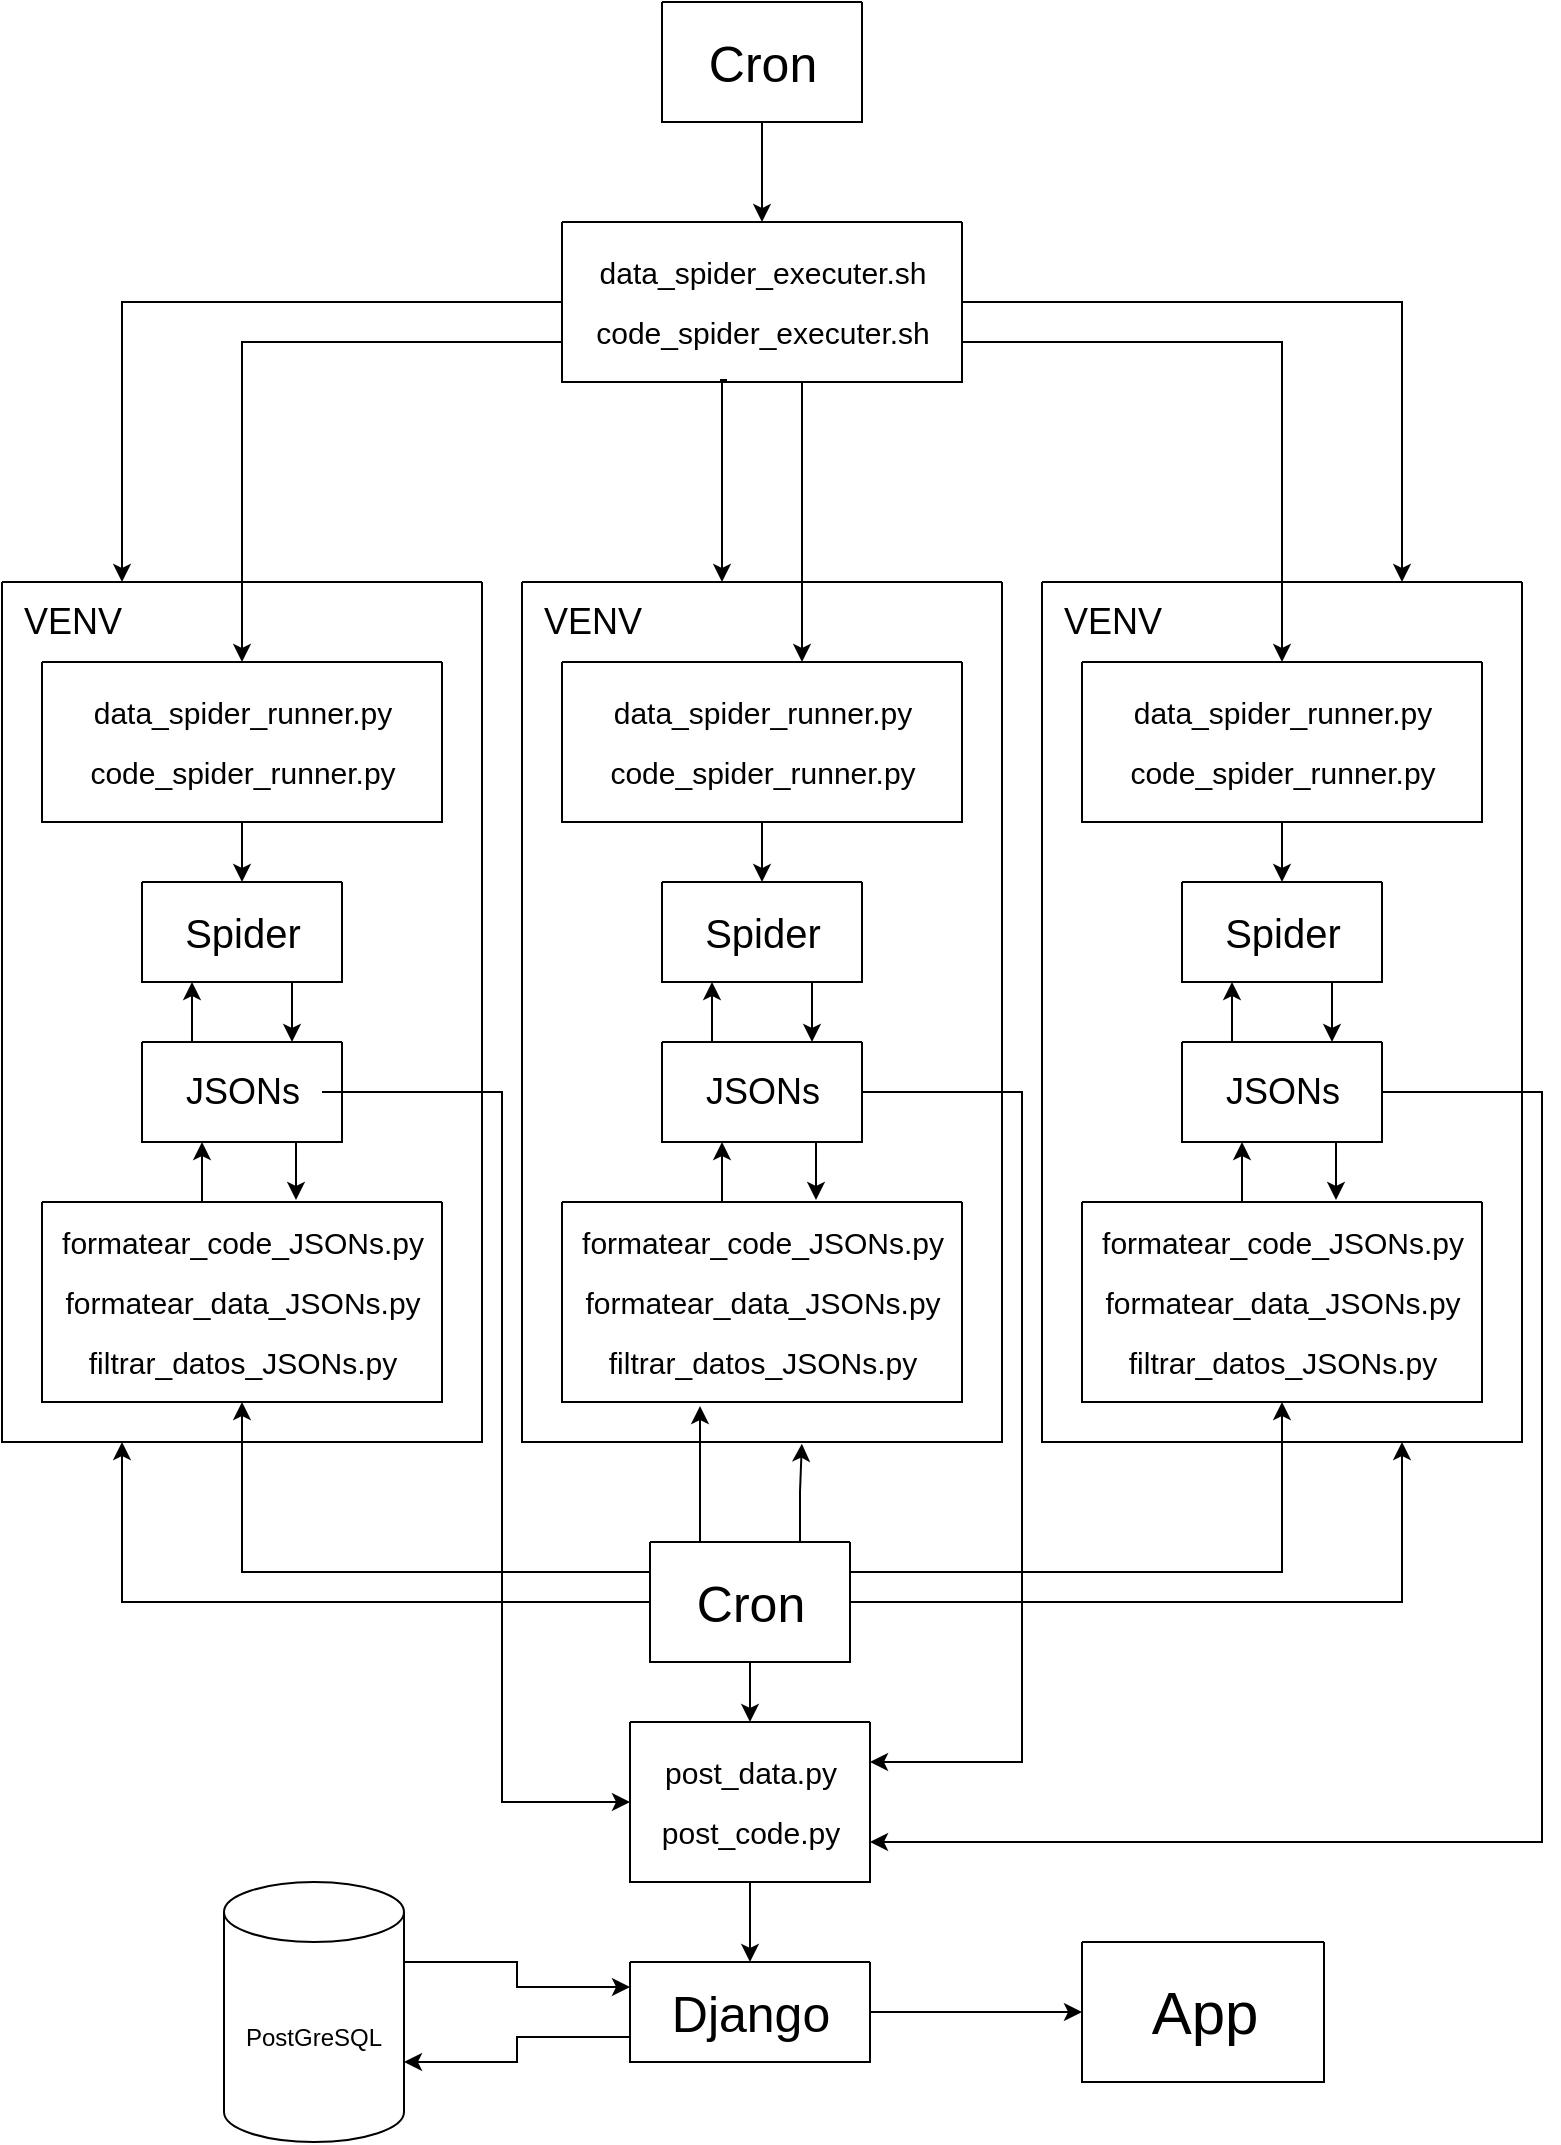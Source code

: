 <mxfile version="21.6.5" type="device">
  <diagram name="Página-1" id="K_YTZzrowmz89OmNlf6y">
    <mxGraphModel dx="1194" dy="752" grid="1" gridSize="10" guides="1" tooltips="1" connect="1" arrows="1" fold="1" page="1" pageScale="1" pageWidth="827" pageHeight="1169" math="0" shadow="0">
      <root>
        <mxCell id="0" />
        <mxCell id="1" parent="0" />
        <mxCell id="hUBGKE-LYDCxL3Ye9ySd-1" value="" style="swimlane;startSize=0;" vertex="1" parent="1">
          <mxGeometry x="29" y="300" width="240" height="430" as="geometry" />
        </mxCell>
        <mxCell id="hUBGKE-LYDCxL3Ye9ySd-7" style="edgeStyle=orthogonalEdgeStyle;rounded=0;orthogonalLoop=1;jettySize=auto;html=1;exitX=0.75;exitY=1;exitDx=0;exitDy=0;entryX=0.75;entryY=0;entryDx=0;entryDy=0;" edge="1" parent="hUBGKE-LYDCxL3Ye9ySd-1" source="hUBGKE-LYDCxL3Ye9ySd-2" target="hUBGKE-LYDCxL3Ye9ySd-5">
          <mxGeometry relative="1" as="geometry" />
        </mxCell>
        <mxCell id="hUBGKE-LYDCxL3Ye9ySd-2" value="" style="swimlane;startSize=0;" vertex="1" parent="hUBGKE-LYDCxL3Ye9ySd-1">
          <mxGeometry x="70" y="150" width="100" height="50" as="geometry" />
        </mxCell>
        <mxCell id="hUBGKE-LYDCxL3Ye9ySd-4" value="Spider" style="text;html=1;align=center;verticalAlign=middle;resizable=0;points=[];autosize=1;strokeColor=none;fillColor=none;fontSize=20;labelBackgroundColor=none;" vertex="1" parent="hUBGKE-LYDCxL3Ye9ySd-2">
          <mxGeometry x="10" y="5" width="80" height="40" as="geometry" />
        </mxCell>
        <mxCell id="hUBGKE-LYDCxL3Ye9ySd-8" style="edgeStyle=orthogonalEdgeStyle;rounded=0;orthogonalLoop=1;jettySize=auto;html=1;exitX=0.25;exitY=0;exitDx=0;exitDy=0;entryX=0.25;entryY=1;entryDx=0;entryDy=0;" edge="1" parent="hUBGKE-LYDCxL3Ye9ySd-1" source="hUBGKE-LYDCxL3Ye9ySd-5" target="hUBGKE-LYDCxL3Ye9ySd-2">
          <mxGeometry relative="1" as="geometry" />
        </mxCell>
        <mxCell id="hUBGKE-LYDCxL3Ye9ySd-5" value="" style="swimlane;startSize=0;" vertex="1" parent="hUBGKE-LYDCxL3Ye9ySd-1">
          <mxGeometry x="70" y="230" width="100" height="50" as="geometry" />
        </mxCell>
        <mxCell id="hUBGKE-LYDCxL3Ye9ySd-6" value="JSONs" style="text;html=1;align=center;verticalAlign=middle;resizable=0;points=[];autosize=1;strokeColor=none;fillColor=none;fontSize=18;" vertex="1" parent="hUBGKE-LYDCxL3Ye9ySd-5">
          <mxGeometry x="10" y="5" width="80" height="40" as="geometry" />
        </mxCell>
        <mxCell id="hUBGKE-LYDCxL3Ye9ySd-15" style="edgeStyle=orthogonalEdgeStyle;rounded=0;orthogonalLoop=1;jettySize=auto;html=1;entryX=0.5;entryY=0;entryDx=0;entryDy=0;" edge="1" parent="hUBGKE-LYDCxL3Ye9ySd-1" source="hUBGKE-LYDCxL3Ye9ySd-9" target="hUBGKE-LYDCxL3Ye9ySd-2">
          <mxGeometry relative="1" as="geometry" />
        </mxCell>
        <mxCell id="hUBGKE-LYDCxL3Ye9ySd-9" value="" style="swimlane;startSize=0;" vertex="1" parent="hUBGKE-LYDCxL3Ye9ySd-1">
          <mxGeometry x="20" y="40" width="200" height="80" as="geometry" />
        </mxCell>
        <mxCell id="hUBGKE-LYDCxL3Ye9ySd-11" value="code_spider_runner.py" style="text;html=1;align=center;verticalAlign=middle;resizable=0;points=[];autosize=1;strokeColor=none;fillColor=none;fontSize=15;" vertex="1" parent="hUBGKE-LYDCxL3Ye9ySd-9">
          <mxGeometry x="15" y="40" width="170" height="30" as="geometry" />
        </mxCell>
        <mxCell id="hUBGKE-LYDCxL3Ye9ySd-10" value="data_spider_runner.py" style="text;html=1;align=center;verticalAlign=middle;resizable=0;points=[];autosize=1;strokeColor=none;fillColor=none;fontSize=15;" vertex="1" parent="hUBGKE-LYDCxL3Ye9ySd-9">
          <mxGeometry x="15" y="10" width="170" height="30" as="geometry" />
        </mxCell>
        <mxCell id="hUBGKE-LYDCxL3Ye9ySd-16" value="&lt;div style=&quot;font-size: 18px;&quot;&gt;VENV&lt;/div&gt;" style="text;html=1;align=center;verticalAlign=middle;resizable=0;points=[];autosize=1;strokeColor=none;fillColor=none;fontSize=18;" vertex="1" parent="hUBGKE-LYDCxL3Ye9ySd-1">
          <mxGeometry width="70" height="40" as="geometry" />
        </mxCell>
        <mxCell id="hUBGKE-LYDCxL3Ye9ySd-25" style="edgeStyle=orthogonalEdgeStyle;rounded=0;orthogonalLoop=1;jettySize=auto;html=1;" edge="1" parent="1" source="hUBGKE-LYDCxL3Ye9ySd-17">
          <mxGeometry relative="1" as="geometry">
            <mxPoint x="129" y="580" as="targetPoint" />
            <Array as="points">
              <mxPoint x="129" y="580" />
            </Array>
          </mxGeometry>
        </mxCell>
        <mxCell id="hUBGKE-LYDCxL3Ye9ySd-17" value="" style="swimlane;startSize=0;" vertex="1" parent="1">
          <mxGeometry x="49" y="610" width="200" height="100" as="geometry" />
        </mxCell>
        <mxCell id="hUBGKE-LYDCxL3Ye9ySd-18" value="formatear_code_JSONs.py" style="text;html=1;align=center;verticalAlign=middle;resizable=0;points=[];autosize=1;strokeColor=none;fillColor=none;fontSize=15;" vertex="1" parent="hUBGKE-LYDCxL3Ye9ySd-17">
          <mxGeometry y="5" width="200" height="30" as="geometry" />
        </mxCell>
        <mxCell id="hUBGKE-LYDCxL3Ye9ySd-19" value="formatear_data_JSONs.py" style="text;html=1;align=center;verticalAlign=middle;resizable=0;points=[];autosize=1;strokeColor=none;fillColor=none;fontSize=15;" vertex="1" parent="hUBGKE-LYDCxL3Ye9ySd-17">
          <mxGeometry y="35" width="200" height="30" as="geometry" />
        </mxCell>
        <mxCell id="hUBGKE-LYDCxL3Ye9ySd-20" value="filtrar_datos_JSONs.py" style="text;html=1;align=center;verticalAlign=middle;resizable=0;points=[];autosize=1;strokeColor=none;fillColor=none;fontSize=15;" vertex="1" parent="hUBGKE-LYDCxL3Ye9ySd-17">
          <mxGeometry x="15" y="65" width="170" height="30" as="geometry" />
        </mxCell>
        <mxCell id="hUBGKE-LYDCxL3Ye9ySd-23" style="edgeStyle=orthogonalEdgeStyle;rounded=0;orthogonalLoop=1;jettySize=auto;html=1;exitX=0.75;exitY=1;exitDx=0;exitDy=0;entryX=0.635;entryY=-0.01;entryDx=0;entryDy=0;entryPerimeter=0;" edge="1" parent="1" source="hUBGKE-LYDCxL3Ye9ySd-5" target="hUBGKE-LYDCxL3Ye9ySd-17">
          <mxGeometry relative="1" as="geometry" />
        </mxCell>
        <mxCell id="hUBGKE-LYDCxL3Ye9ySd-26" value="" style="swimlane;startSize=0;" vertex="1" parent="1">
          <mxGeometry x="289" y="300" width="240" height="430" as="geometry" />
        </mxCell>
        <mxCell id="hUBGKE-LYDCxL3Ye9ySd-27" style="edgeStyle=orthogonalEdgeStyle;rounded=0;orthogonalLoop=1;jettySize=auto;html=1;exitX=0.75;exitY=1;exitDx=0;exitDy=0;entryX=0.75;entryY=0;entryDx=0;entryDy=0;" edge="1" parent="hUBGKE-LYDCxL3Ye9ySd-26" source="hUBGKE-LYDCxL3Ye9ySd-28" target="hUBGKE-LYDCxL3Ye9ySd-31">
          <mxGeometry relative="1" as="geometry" />
        </mxCell>
        <mxCell id="hUBGKE-LYDCxL3Ye9ySd-28" value="" style="swimlane;startSize=0;" vertex="1" parent="hUBGKE-LYDCxL3Ye9ySd-26">
          <mxGeometry x="70" y="150" width="100" height="50" as="geometry" />
        </mxCell>
        <mxCell id="hUBGKE-LYDCxL3Ye9ySd-29" value="Spider" style="text;html=1;align=center;verticalAlign=middle;resizable=0;points=[];autosize=1;strokeColor=none;fillColor=none;fontSize=20;labelBackgroundColor=none;" vertex="1" parent="hUBGKE-LYDCxL3Ye9ySd-28">
          <mxGeometry x="10" y="5" width="80" height="40" as="geometry" />
        </mxCell>
        <mxCell id="hUBGKE-LYDCxL3Ye9ySd-30" style="edgeStyle=orthogonalEdgeStyle;rounded=0;orthogonalLoop=1;jettySize=auto;html=1;exitX=0.25;exitY=0;exitDx=0;exitDy=0;entryX=0.25;entryY=1;entryDx=0;entryDy=0;" edge="1" parent="hUBGKE-LYDCxL3Ye9ySd-26" source="hUBGKE-LYDCxL3Ye9ySd-31" target="hUBGKE-LYDCxL3Ye9ySd-28">
          <mxGeometry relative="1" as="geometry" />
        </mxCell>
        <mxCell id="hUBGKE-LYDCxL3Ye9ySd-31" value="" style="swimlane;startSize=0;" vertex="1" parent="hUBGKE-LYDCxL3Ye9ySd-26">
          <mxGeometry x="70" y="230" width="100" height="50" as="geometry" />
        </mxCell>
        <mxCell id="hUBGKE-LYDCxL3Ye9ySd-32" value="JSONs" style="text;html=1;align=center;verticalAlign=middle;resizable=0;points=[];autosize=1;strokeColor=none;fillColor=none;fontSize=18;" vertex="1" parent="hUBGKE-LYDCxL3Ye9ySd-31">
          <mxGeometry x="10" y="5" width="80" height="40" as="geometry" />
        </mxCell>
        <mxCell id="hUBGKE-LYDCxL3Ye9ySd-33" style="edgeStyle=orthogonalEdgeStyle;rounded=0;orthogonalLoop=1;jettySize=auto;html=1;entryX=0.5;entryY=0;entryDx=0;entryDy=0;" edge="1" parent="hUBGKE-LYDCxL3Ye9ySd-26" source="hUBGKE-LYDCxL3Ye9ySd-34" target="hUBGKE-LYDCxL3Ye9ySd-28">
          <mxGeometry relative="1" as="geometry" />
        </mxCell>
        <mxCell id="hUBGKE-LYDCxL3Ye9ySd-34" value="" style="swimlane;startSize=0;" vertex="1" parent="hUBGKE-LYDCxL3Ye9ySd-26">
          <mxGeometry x="20" y="40" width="200" height="80" as="geometry" />
        </mxCell>
        <mxCell id="hUBGKE-LYDCxL3Ye9ySd-35" value="code_spider_runner.py" style="text;html=1;align=center;verticalAlign=middle;resizable=0;points=[];autosize=1;strokeColor=none;fillColor=none;fontSize=15;" vertex="1" parent="hUBGKE-LYDCxL3Ye9ySd-34">
          <mxGeometry x="15" y="40" width="170" height="30" as="geometry" />
        </mxCell>
        <mxCell id="hUBGKE-LYDCxL3Ye9ySd-36" value="data_spider_runner.py" style="text;html=1;align=center;verticalAlign=middle;resizable=0;points=[];autosize=1;strokeColor=none;fillColor=none;fontSize=15;" vertex="1" parent="hUBGKE-LYDCxL3Ye9ySd-34">
          <mxGeometry x="15" y="10" width="170" height="30" as="geometry" />
        </mxCell>
        <mxCell id="hUBGKE-LYDCxL3Ye9ySd-37" value="&lt;div style=&quot;font-size: 18px;&quot;&gt;VENV&lt;/div&gt;" style="text;html=1;align=center;verticalAlign=middle;resizable=0;points=[];autosize=1;strokeColor=none;fillColor=none;fontSize=18;" vertex="1" parent="hUBGKE-LYDCxL3Ye9ySd-26">
          <mxGeometry width="70" height="40" as="geometry" />
        </mxCell>
        <mxCell id="hUBGKE-LYDCxL3Ye9ySd-39" value="" style="swimlane;startSize=0;" vertex="1" parent="hUBGKE-LYDCxL3Ye9ySd-26">
          <mxGeometry x="20" y="310" width="200" height="100" as="geometry" />
        </mxCell>
        <mxCell id="hUBGKE-LYDCxL3Ye9ySd-40" value="formatear_code_JSONs.py" style="text;html=1;align=center;verticalAlign=middle;resizable=0;points=[];autosize=1;strokeColor=none;fillColor=none;fontSize=15;" vertex="1" parent="hUBGKE-LYDCxL3Ye9ySd-39">
          <mxGeometry y="5" width="200" height="30" as="geometry" />
        </mxCell>
        <mxCell id="hUBGKE-LYDCxL3Ye9ySd-41" value="formatear_data_JSONs.py" style="text;html=1;align=center;verticalAlign=middle;resizable=0;points=[];autosize=1;strokeColor=none;fillColor=none;fontSize=15;" vertex="1" parent="hUBGKE-LYDCxL3Ye9ySd-39">
          <mxGeometry y="35" width="200" height="30" as="geometry" />
        </mxCell>
        <mxCell id="hUBGKE-LYDCxL3Ye9ySd-42" value="filtrar_datos_JSONs.py" style="text;html=1;align=center;verticalAlign=middle;resizable=0;points=[];autosize=1;strokeColor=none;fillColor=none;fontSize=15;" vertex="1" parent="hUBGKE-LYDCxL3Ye9ySd-39">
          <mxGeometry x="15" y="65" width="170" height="30" as="geometry" />
        </mxCell>
        <mxCell id="hUBGKE-LYDCxL3Ye9ySd-43" style="edgeStyle=orthogonalEdgeStyle;rounded=0;orthogonalLoop=1;jettySize=auto;html=1;exitX=0.75;exitY=1;exitDx=0;exitDy=0;entryX=0.635;entryY=-0.01;entryDx=0;entryDy=0;entryPerimeter=0;" edge="1" parent="hUBGKE-LYDCxL3Ye9ySd-26" source="hUBGKE-LYDCxL3Ye9ySd-31" target="hUBGKE-LYDCxL3Ye9ySd-39">
          <mxGeometry relative="1" as="geometry" />
        </mxCell>
        <mxCell id="hUBGKE-LYDCxL3Ye9ySd-38" style="edgeStyle=orthogonalEdgeStyle;rounded=0;orthogonalLoop=1;jettySize=auto;html=1;" edge="1" parent="1" source="hUBGKE-LYDCxL3Ye9ySd-39">
          <mxGeometry relative="1" as="geometry">
            <mxPoint x="389" y="580" as="targetPoint" />
            <Array as="points">
              <mxPoint x="389" y="580" />
            </Array>
          </mxGeometry>
        </mxCell>
        <mxCell id="hUBGKE-LYDCxL3Ye9ySd-62" value="" style="swimlane;startSize=0;" vertex="1" parent="1">
          <mxGeometry x="549" y="300" width="240" height="430" as="geometry" />
        </mxCell>
        <mxCell id="hUBGKE-LYDCxL3Ye9ySd-63" style="edgeStyle=orthogonalEdgeStyle;rounded=0;orthogonalLoop=1;jettySize=auto;html=1;exitX=0.75;exitY=1;exitDx=0;exitDy=0;entryX=0.75;entryY=0;entryDx=0;entryDy=0;" edge="1" parent="hUBGKE-LYDCxL3Ye9ySd-62" source="hUBGKE-LYDCxL3Ye9ySd-64" target="hUBGKE-LYDCxL3Ye9ySd-67">
          <mxGeometry relative="1" as="geometry" />
        </mxCell>
        <mxCell id="hUBGKE-LYDCxL3Ye9ySd-64" value="" style="swimlane;startSize=0;" vertex="1" parent="hUBGKE-LYDCxL3Ye9ySd-62">
          <mxGeometry x="70" y="150" width="100" height="50" as="geometry" />
        </mxCell>
        <mxCell id="hUBGKE-LYDCxL3Ye9ySd-65" value="Spider" style="text;html=1;align=center;verticalAlign=middle;resizable=0;points=[];autosize=1;strokeColor=none;fillColor=none;fontSize=20;labelBackgroundColor=none;" vertex="1" parent="hUBGKE-LYDCxL3Ye9ySd-64">
          <mxGeometry x="10" y="5" width="80" height="40" as="geometry" />
        </mxCell>
        <mxCell id="hUBGKE-LYDCxL3Ye9ySd-66" style="edgeStyle=orthogonalEdgeStyle;rounded=0;orthogonalLoop=1;jettySize=auto;html=1;exitX=0.25;exitY=0;exitDx=0;exitDy=0;entryX=0.25;entryY=1;entryDx=0;entryDy=0;" edge="1" parent="hUBGKE-LYDCxL3Ye9ySd-62" source="hUBGKE-LYDCxL3Ye9ySd-67" target="hUBGKE-LYDCxL3Ye9ySd-64">
          <mxGeometry relative="1" as="geometry" />
        </mxCell>
        <mxCell id="hUBGKE-LYDCxL3Ye9ySd-67" value="" style="swimlane;startSize=0;" vertex="1" parent="hUBGKE-LYDCxL3Ye9ySd-62">
          <mxGeometry x="70" y="230" width="100" height="50" as="geometry" />
        </mxCell>
        <mxCell id="hUBGKE-LYDCxL3Ye9ySd-68" value="JSONs" style="text;html=1;align=center;verticalAlign=middle;resizable=0;points=[];autosize=1;strokeColor=none;fillColor=none;fontSize=18;" vertex="1" parent="hUBGKE-LYDCxL3Ye9ySd-67">
          <mxGeometry x="10" y="5" width="80" height="40" as="geometry" />
        </mxCell>
        <mxCell id="hUBGKE-LYDCxL3Ye9ySd-69" style="edgeStyle=orthogonalEdgeStyle;rounded=0;orthogonalLoop=1;jettySize=auto;html=1;entryX=0.5;entryY=0;entryDx=0;entryDy=0;" edge="1" parent="hUBGKE-LYDCxL3Ye9ySd-62" source="hUBGKE-LYDCxL3Ye9ySd-70" target="hUBGKE-LYDCxL3Ye9ySd-64">
          <mxGeometry relative="1" as="geometry" />
        </mxCell>
        <mxCell id="hUBGKE-LYDCxL3Ye9ySd-70" value="" style="swimlane;startSize=0;" vertex="1" parent="hUBGKE-LYDCxL3Ye9ySd-62">
          <mxGeometry x="20" y="40" width="200" height="80" as="geometry" />
        </mxCell>
        <mxCell id="hUBGKE-LYDCxL3Ye9ySd-71" value="code_spider_runner.py" style="text;html=1;align=center;verticalAlign=middle;resizable=0;points=[];autosize=1;strokeColor=none;fillColor=none;fontSize=15;" vertex="1" parent="hUBGKE-LYDCxL3Ye9ySd-70">
          <mxGeometry x="15" y="40" width="170" height="30" as="geometry" />
        </mxCell>
        <mxCell id="hUBGKE-LYDCxL3Ye9ySd-72" value="data_spider_runner.py" style="text;html=1;align=center;verticalAlign=middle;resizable=0;points=[];autosize=1;strokeColor=none;fillColor=none;fontSize=15;" vertex="1" parent="hUBGKE-LYDCxL3Ye9ySd-70">
          <mxGeometry x="15" y="10" width="170" height="30" as="geometry" />
        </mxCell>
        <mxCell id="hUBGKE-LYDCxL3Ye9ySd-73" value="&lt;div style=&quot;font-size: 18px;&quot;&gt;VENV&lt;/div&gt;" style="text;html=1;align=center;verticalAlign=middle;resizable=0;points=[];autosize=1;strokeColor=none;fillColor=none;fontSize=18;" vertex="1" parent="hUBGKE-LYDCxL3Ye9ySd-62">
          <mxGeometry width="70" height="40" as="geometry" />
        </mxCell>
        <mxCell id="hUBGKE-LYDCxL3Ye9ySd-74" style="edgeStyle=orthogonalEdgeStyle;rounded=0;orthogonalLoop=1;jettySize=auto;html=1;" edge="1" parent="1" source="hUBGKE-LYDCxL3Ye9ySd-75">
          <mxGeometry relative="1" as="geometry">
            <mxPoint x="649" y="580" as="targetPoint" />
            <Array as="points">
              <mxPoint x="649" y="580" />
            </Array>
          </mxGeometry>
        </mxCell>
        <mxCell id="hUBGKE-LYDCxL3Ye9ySd-75" value="" style="swimlane;startSize=0;" vertex="1" parent="1">
          <mxGeometry x="569" y="610" width="200" height="100" as="geometry" />
        </mxCell>
        <mxCell id="hUBGKE-LYDCxL3Ye9ySd-76" value="formatear_code_JSONs.py" style="text;html=1;align=center;verticalAlign=middle;resizable=0;points=[];autosize=1;strokeColor=none;fillColor=none;fontSize=15;" vertex="1" parent="hUBGKE-LYDCxL3Ye9ySd-75">
          <mxGeometry y="5" width="200" height="30" as="geometry" />
        </mxCell>
        <mxCell id="hUBGKE-LYDCxL3Ye9ySd-77" value="formatear_data_JSONs.py" style="text;html=1;align=center;verticalAlign=middle;resizable=0;points=[];autosize=1;strokeColor=none;fillColor=none;fontSize=15;" vertex="1" parent="hUBGKE-LYDCxL3Ye9ySd-75">
          <mxGeometry y="35" width="200" height="30" as="geometry" />
        </mxCell>
        <mxCell id="hUBGKE-LYDCxL3Ye9ySd-78" value="filtrar_datos_JSONs.py" style="text;html=1;align=center;verticalAlign=middle;resizable=0;points=[];autosize=1;strokeColor=none;fillColor=none;fontSize=15;" vertex="1" parent="hUBGKE-LYDCxL3Ye9ySd-75">
          <mxGeometry x="15" y="65" width="170" height="30" as="geometry" />
        </mxCell>
        <mxCell id="hUBGKE-LYDCxL3Ye9ySd-79" style="edgeStyle=orthogonalEdgeStyle;rounded=0;orthogonalLoop=1;jettySize=auto;html=1;exitX=0.75;exitY=1;exitDx=0;exitDy=0;entryX=0.635;entryY=-0.01;entryDx=0;entryDy=0;entryPerimeter=0;" edge="1" parent="1" source="hUBGKE-LYDCxL3Ye9ySd-67" target="hUBGKE-LYDCxL3Ye9ySd-75">
          <mxGeometry relative="1" as="geometry" />
        </mxCell>
        <mxCell id="hUBGKE-LYDCxL3Ye9ySd-83" style="edgeStyle=orthogonalEdgeStyle;rounded=0;orthogonalLoop=1;jettySize=auto;html=1;exitX=0;exitY=0.5;exitDx=0;exitDy=0;entryX=0.25;entryY=0;entryDx=0;entryDy=0;" edge="1" parent="1" source="hUBGKE-LYDCxL3Ye9ySd-80" target="hUBGKE-LYDCxL3Ye9ySd-1">
          <mxGeometry relative="1" as="geometry" />
        </mxCell>
        <mxCell id="hUBGKE-LYDCxL3Ye9ySd-84" style="edgeStyle=orthogonalEdgeStyle;rounded=0;orthogonalLoop=1;jettySize=auto;html=1;exitX=0;exitY=0.75;exitDx=0;exitDy=0;entryX=0.5;entryY=0;entryDx=0;entryDy=0;" edge="1" parent="1" source="hUBGKE-LYDCxL3Ye9ySd-80" target="hUBGKE-LYDCxL3Ye9ySd-9">
          <mxGeometry relative="1" as="geometry" />
        </mxCell>
        <mxCell id="hUBGKE-LYDCxL3Ye9ySd-85" style="edgeStyle=orthogonalEdgeStyle;rounded=0;orthogonalLoop=1;jettySize=auto;html=1;exitX=1;exitY=0.5;exitDx=0;exitDy=0;entryX=0.75;entryY=0;entryDx=0;entryDy=0;" edge="1" parent="1" source="hUBGKE-LYDCxL3Ye9ySd-80" target="hUBGKE-LYDCxL3Ye9ySd-62">
          <mxGeometry relative="1" as="geometry" />
        </mxCell>
        <mxCell id="hUBGKE-LYDCxL3Ye9ySd-86" style="edgeStyle=orthogonalEdgeStyle;rounded=0;orthogonalLoop=1;jettySize=auto;html=1;exitX=1;exitY=0.75;exitDx=0;exitDy=0;entryX=0.5;entryY=0;entryDx=0;entryDy=0;" edge="1" parent="1" source="hUBGKE-LYDCxL3Ye9ySd-80" target="hUBGKE-LYDCxL3Ye9ySd-70">
          <mxGeometry relative="1" as="geometry" />
        </mxCell>
        <mxCell id="hUBGKE-LYDCxL3Ye9ySd-87" style="edgeStyle=orthogonalEdgeStyle;rounded=0;orthogonalLoop=1;jettySize=auto;html=1;exitX=0.395;exitY=0.988;exitDx=0;exitDy=0;exitPerimeter=0;" edge="1" parent="1" source="hUBGKE-LYDCxL3Ye9ySd-80">
          <mxGeometry relative="1" as="geometry">
            <mxPoint x="389" y="300" as="targetPoint" />
            <Array as="points">
              <mxPoint x="391" y="199" />
              <mxPoint x="391" y="200" />
              <mxPoint x="389" y="200" />
            </Array>
          </mxGeometry>
        </mxCell>
        <mxCell id="hUBGKE-LYDCxL3Ye9ySd-88" style="edgeStyle=orthogonalEdgeStyle;rounded=0;orthogonalLoop=1;jettySize=auto;html=1;exitX=0.605;exitY=1;exitDx=0;exitDy=0;exitPerimeter=0;" edge="1" parent="1" source="hUBGKE-LYDCxL3Ye9ySd-80">
          <mxGeometry relative="1" as="geometry">
            <mxPoint x="429" y="340" as="targetPoint" />
            <Array as="points">
              <mxPoint x="429" y="200" />
              <mxPoint x="429" y="340" />
            </Array>
          </mxGeometry>
        </mxCell>
        <mxCell id="hUBGKE-LYDCxL3Ye9ySd-80" value="" style="swimlane;startSize=0;" vertex="1" parent="1">
          <mxGeometry x="309" y="120" width="200" height="80" as="geometry" />
        </mxCell>
        <mxCell id="hUBGKE-LYDCxL3Ye9ySd-82" value="code_spider_executer.sh" style="text;html=1;align=center;verticalAlign=middle;resizable=0;points=[];autosize=1;strokeColor=none;fillColor=none;fontSize=15;" vertex="1" parent="hUBGKE-LYDCxL3Ye9ySd-80">
          <mxGeometry x="5" y="40" width="190" height="30" as="geometry" />
        </mxCell>
        <mxCell id="hUBGKE-LYDCxL3Ye9ySd-81" value="data_spider_executer.sh" style="text;html=1;align=center;verticalAlign=middle;resizable=0;points=[];autosize=1;strokeColor=none;fillColor=none;fontSize=15;" vertex="1" parent="hUBGKE-LYDCxL3Ye9ySd-80">
          <mxGeometry x="10" y="10" width="180" height="30" as="geometry" />
        </mxCell>
        <mxCell id="hUBGKE-LYDCxL3Ye9ySd-91" style="edgeStyle=orthogonalEdgeStyle;rounded=0;orthogonalLoop=1;jettySize=auto;html=1;exitX=0.5;exitY=1;exitDx=0;exitDy=0;entryX=0.5;entryY=0;entryDx=0;entryDy=0;" edge="1" parent="1" source="hUBGKE-LYDCxL3Ye9ySd-89" target="hUBGKE-LYDCxL3Ye9ySd-80">
          <mxGeometry relative="1" as="geometry" />
        </mxCell>
        <mxCell id="hUBGKE-LYDCxL3Ye9ySd-89" value="" style="swimlane;startSize=0;" vertex="1" parent="1">
          <mxGeometry x="359" y="10" width="100" height="60" as="geometry" />
        </mxCell>
        <mxCell id="hUBGKE-LYDCxL3Ye9ySd-90" value="Cron" style="text;html=1;align=center;verticalAlign=middle;resizable=0;points=[];autosize=1;strokeColor=none;fillColor=none;fontSize=25;" vertex="1" parent="hUBGKE-LYDCxL3Ye9ySd-89">
          <mxGeometry x="10" y="10" width="80" height="40" as="geometry" />
        </mxCell>
        <mxCell id="hUBGKE-LYDCxL3Ye9ySd-104" style="edgeStyle=orthogonalEdgeStyle;rounded=0;orthogonalLoop=1;jettySize=auto;html=1;exitX=0.5;exitY=1;exitDx=0;exitDy=0;entryX=0.5;entryY=0;entryDx=0;entryDy=0;" edge="1" parent="1" source="hUBGKE-LYDCxL3Ye9ySd-93" target="hUBGKE-LYDCxL3Ye9ySd-99">
          <mxGeometry relative="1" as="geometry" />
        </mxCell>
        <mxCell id="hUBGKE-LYDCxL3Ye9ySd-93" value="" style="swimlane;startSize=0;" vertex="1" parent="1">
          <mxGeometry x="343" y="870" width="120" height="80" as="geometry" />
        </mxCell>
        <mxCell id="hUBGKE-LYDCxL3Ye9ySd-94" value="post_data.py" style="text;html=1;align=center;verticalAlign=middle;resizable=0;points=[];autosize=1;strokeColor=none;fillColor=none;fontSize=15;" vertex="1" parent="hUBGKE-LYDCxL3Ye9ySd-93">
          <mxGeometry x="5" y="10" width="110" height="30" as="geometry" />
        </mxCell>
        <mxCell id="hUBGKE-LYDCxL3Ye9ySd-95" value="post_code.py" style="text;html=1;align=center;verticalAlign=middle;resizable=0;points=[];autosize=1;strokeColor=none;fillColor=none;fontSize=15;" vertex="1" parent="hUBGKE-LYDCxL3Ye9ySd-93">
          <mxGeometry x="5" y="40" width="110" height="30" as="geometry" />
        </mxCell>
        <mxCell id="hUBGKE-LYDCxL3Ye9ySd-96" style="edgeStyle=orthogonalEdgeStyle;rounded=0;orthogonalLoop=1;jettySize=auto;html=1;entryX=0;entryY=0.5;entryDx=0;entryDy=0;" edge="1" parent="1" source="hUBGKE-LYDCxL3Ye9ySd-6" target="hUBGKE-LYDCxL3Ye9ySd-93">
          <mxGeometry relative="1" as="geometry">
            <Array as="points">
              <mxPoint x="279" y="555" />
              <mxPoint x="279" y="910" />
            </Array>
          </mxGeometry>
        </mxCell>
        <mxCell id="hUBGKE-LYDCxL3Ye9ySd-97" style="edgeStyle=orthogonalEdgeStyle;rounded=0;orthogonalLoop=1;jettySize=auto;html=1;exitX=1;exitY=0.5;exitDx=0;exitDy=0;entryX=1;entryY=0.25;entryDx=0;entryDy=0;" edge="1" parent="1" source="hUBGKE-LYDCxL3Ye9ySd-31" target="hUBGKE-LYDCxL3Ye9ySd-93">
          <mxGeometry relative="1" as="geometry">
            <Array as="points">
              <mxPoint x="539" y="555" />
              <mxPoint x="539" y="890" />
            </Array>
          </mxGeometry>
        </mxCell>
        <mxCell id="hUBGKE-LYDCxL3Ye9ySd-98" style="edgeStyle=orthogonalEdgeStyle;rounded=0;orthogonalLoop=1;jettySize=auto;html=1;exitX=1;exitY=0.5;exitDx=0;exitDy=0;entryX=1;entryY=0.75;entryDx=0;entryDy=0;" edge="1" parent="1" source="hUBGKE-LYDCxL3Ye9ySd-67" target="hUBGKE-LYDCxL3Ye9ySd-93">
          <mxGeometry relative="1" as="geometry">
            <Array as="points">
              <mxPoint x="799" y="555" />
              <mxPoint x="799" y="930" />
            </Array>
          </mxGeometry>
        </mxCell>
        <mxCell id="hUBGKE-LYDCxL3Ye9ySd-108" style="edgeStyle=orthogonalEdgeStyle;rounded=0;orthogonalLoop=1;jettySize=auto;html=1;exitX=0;exitY=0.75;exitDx=0;exitDy=0;entryX=1;entryY=0;entryDx=0;entryDy=90;entryPerimeter=0;" edge="1" parent="1" source="hUBGKE-LYDCxL3Ye9ySd-99" target="hUBGKE-LYDCxL3Ye9ySd-105">
          <mxGeometry relative="1" as="geometry" />
        </mxCell>
        <mxCell id="hUBGKE-LYDCxL3Ye9ySd-124" style="edgeStyle=orthogonalEdgeStyle;rounded=0;orthogonalLoop=1;jettySize=auto;html=1;exitX=1;exitY=0.5;exitDx=0;exitDy=0;entryX=0;entryY=0.5;entryDx=0;entryDy=0;" edge="1" parent="1" source="hUBGKE-LYDCxL3Ye9ySd-99" target="hUBGKE-LYDCxL3Ye9ySd-121">
          <mxGeometry relative="1" as="geometry" />
        </mxCell>
        <mxCell id="hUBGKE-LYDCxL3Ye9ySd-99" value="" style="swimlane;startSize=0;" vertex="1" parent="1">
          <mxGeometry x="343" y="990" width="120" height="50" as="geometry" />
        </mxCell>
        <mxCell id="hUBGKE-LYDCxL3Ye9ySd-100" value="Django" style="text;html=1;align=center;verticalAlign=middle;resizable=0;points=[];autosize=1;strokeColor=none;fillColor=none;fontSize=25;" vertex="1" parent="hUBGKE-LYDCxL3Ye9ySd-99">
          <mxGeometry x="10" y="5" width="100" height="40" as="geometry" />
        </mxCell>
        <mxCell id="hUBGKE-LYDCxL3Ye9ySd-109" style="edgeStyle=orthogonalEdgeStyle;rounded=0;orthogonalLoop=1;jettySize=auto;html=1;exitX=1;exitY=0;exitDx=0;exitDy=40;exitPerimeter=0;entryX=0;entryY=0.25;entryDx=0;entryDy=0;" edge="1" parent="1" source="hUBGKE-LYDCxL3Ye9ySd-105" target="hUBGKE-LYDCxL3Ye9ySd-99">
          <mxGeometry relative="1" as="geometry">
            <mxPoint x="300" y="1000" as="targetPoint" />
          </mxGeometry>
        </mxCell>
        <mxCell id="hUBGKE-LYDCxL3Ye9ySd-105" value="PostGreSQL" style="shape=cylinder3;whiteSpace=wrap;html=1;boundedLbl=1;backgroundOutline=1;size=15;" vertex="1" parent="1">
          <mxGeometry x="140" y="950" width="90" height="130" as="geometry" />
        </mxCell>
        <mxCell id="hUBGKE-LYDCxL3Ye9ySd-114" style="edgeStyle=orthogonalEdgeStyle;rounded=0;orthogonalLoop=1;jettySize=auto;html=1;exitX=0.5;exitY=1;exitDx=0;exitDy=0;entryX=0.5;entryY=0;entryDx=0;entryDy=0;" edge="1" parent="1" source="hUBGKE-LYDCxL3Ye9ySd-112" target="hUBGKE-LYDCxL3Ye9ySd-93">
          <mxGeometry relative="1" as="geometry" />
        </mxCell>
        <mxCell id="hUBGKE-LYDCxL3Ye9ySd-115" style="edgeStyle=orthogonalEdgeStyle;rounded=0;orthogonalLoop=1;jettySize=auto;html=1;exitX=0;exitY=0.5;exitDx=0;exitDy=0;entryX=0.25;entryY=1;entryDx=0;entryDy=0;" edge="1" parent="1" source="hUBGKE-LYDCxL3Ye9ySd-112" target="hUBGKE-LYDCxL3Ye9ySd-1">
          <mxGeometry relative="1" as="geometry" />
        </mxCell>
        <mxCell id="hUBGKE-LYDCxL3Ye9ySd-116" style="edgeStyle=orthogonalEdgeStyle;rounded=0;orthogonalLoop=1;jettySize=auto;html=1;exitX=0;exitY=0.25;exitDx=0;exitDy=0;entryX=0.5;entryY=1;entryDx=0;entryDy=0;" edge="1" parent="1" source="hUBGKE-LYDCxL3Ye9ySd-112" target="hUBGKE-LYDCxL3Ye9ySd-17">
          <mxGeometry relative="1" as="geometry" />
        </mxCell>
        <mxCell id="hUBGKE-LYDCxL3Ye9ySd-117" style="edgeStyle=orthogonalEdgeStyle;rounded=0;orthogonalLoop=1;jettySize=auto;html=1;exitX=1;exitY=0.5;exitDx=0;exitDy=0;entryX=0.75;entryY=1;entryDx=0;entryDy=0;" edge="1" parent="1" source="hUBGKE-LYDCxL3Ye9ySd-112" target="hUBGKE-LYDCxL3Ye9ySd-62">
          <mxGeometry relative="1" as="geometry" />
        </mxCell>
        <mxCell id="hUBGKE-LYDCxL3Ye9ySd-118" style="edgeStyle=orthogonalEdgeStyle;rounded=0;orthogonalLoop=1;jettySize=auto;html=1;exitX=1;exitY=0.25;exitDx=0;exitDy=0;entryX=0.5;entryY=1;entryDx=0;entryDy=0;" edge="1" parent="1" source="hUBGKE-LYDCxL3Ye9ySd-112" target="hUBGKE-LYDCxL3Ye9ySd-75">
          <mxGeometry relative="1" as="geometry" />
        </mxCell>
        <mxCell id="hUBGKE-LYDCxL3Ye9ySd-119" style="edgeStyle=orthogonalEdgeStyle;rounded=0;orthogonalLoop=1;jettySize=auto;html=1;exitX=0.75;exitY=0;exitDx=0;exitDy=0;entryX=0.583;entryY=1.002;entryDx=0;entryDy=0;entryPerimeter=0;" edge="1" parent="1" source="hUBGKE-LYDCxL3Ye9ySd-112" target="hUBGKE-LYDCxL3Ye9ySd-26">
          <mxGeometry relative="1" as="geometry" />
        </mxCell>
        <mxCell id="hUBGKE-LYDCxL3Ye9ySd-120" style="edgeStyle=orthogonalEdgeStyle;rounded=0;orthogonalLoop=1;jettySize=auto;html=1;exitX=0.25;exitY=0;exitDx=0;exitDy=0;entryX=0.345;entryY=1.02;entryDx=0;entryDy=0;entryPerimeter=0;" edge="1" parent="1" source="hUBGKE-LYDCxL3Ye9ySd-112" target="hUBGKE-LYDCxL3Ye9ySd-39">
          <mxGeometry relative="1" as="geometry" />
        </mxCell>
        <mxCell id="hUBGKE-LYDCxL3Ye9ySd-112" value="" style="swimlane;startSize=0;" vertex="1" parent="1">
          <mxGeometry x="353" y="780" width="100" height="60" as="geometry" />
        </mxCell>
        <mxCell id="hUBGKE-LYDCxL3Ye9ySd-113" value="Cron" style="text;html=1;align=center;verticalAlign=middle;resizable=0;points=[];autosize=1;strokeColor=none;fillColor=none;fontSize=25;" vertex="1" parent="hUBGKE-LYDCxL3Ye9ySd-112">
          <mxGeometry x="10" y="10" width="80" height="40" as="geometry" />
        </mxCell>
        <mxCell id="hUBGKE-LYDCxL3Ye9ySd-121" value="" style="swimlane;startSize=0;" vertex="1" parent="1">
          <mxGeometry x="569" y="980" width="121" height="70" as="geometry" />
        </mxCell>
        <mxCell id="hUBGKE-LYDCxL3Ye9ySd-122" value="App" style="text;html=1;align=center;verticalAlign=middle;resizable=0;points=[];autosize=1;strokeColor=none;fillColor=none;fontSize=30;" vertex="1" parent="hUBGKE-LYDCxL3Ye9ySd-121">
          <mxGeometry x="20.5" y="10" width="80" height="50" as="geometry" />
        </mxCell>
      </root>
    </mxGraphModel>
  </diagram>
</mxfile>
